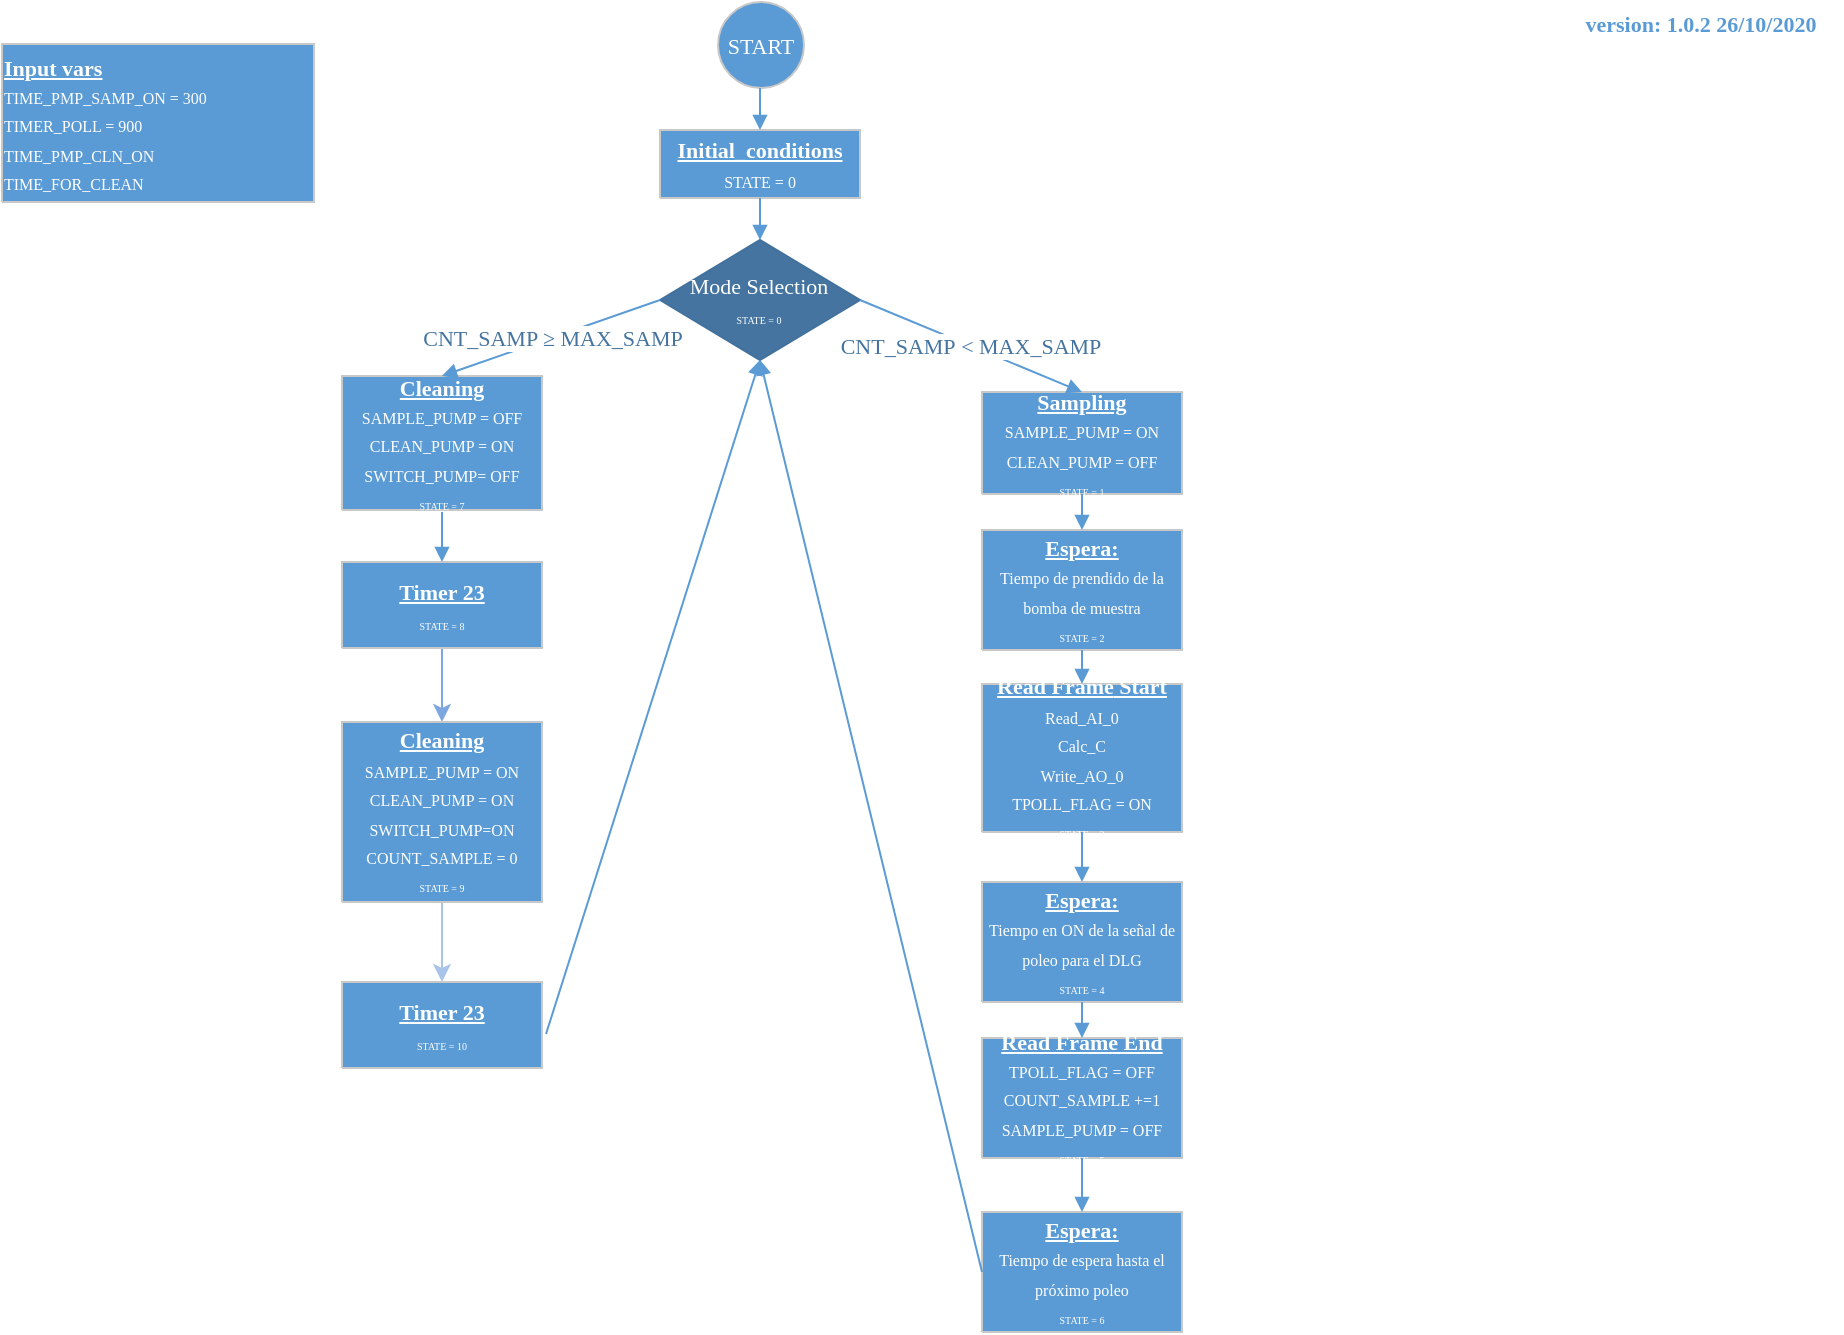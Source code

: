 <mxfile version="14.9.2" type="google"><diagram name="Página-1" id="Página-1"><mxGraphModel dx="1102" dy="525" grid="1" gridSize="10" guides="1" tooltips="1" connect="1" arrows="1" fold="1" page="1" pageScale="1" pageWidth="827" pageHeight="1169" math="0" shadow="0"><root><mxCell id="0"/><mxCell id="1" value="Diagrama de flujo" parent="0"/><mxCell id="3" value="&lt;font style=&quot;font-size:11px;font-family:Calibri;color:#5b9bd5;direction:ltr;letter-spacing:0px;line-height:120%;opacity:1&quot;&gt;&lt;b&gt;version: 1.0.&lt;/b&gt;&lt;/font&gt;&lt;font style=&quot;font-size:11px;font-family:Themed;color:#5b9bd5;direction:ltr;letter-spacing:0px;line-height:120%;opacity:1&quot;&gt;&lt;b&gt;2&lt;/b&gt;&lt;/font&gt;&lt;font style=&quot;font-size:11px;font-family:Themed;color:#5b9bd5;direction:ltr;letter-spacing:0px;line-height:120%;opacity:1&quot;&gt;&lt;b&gt;  &lt;/b&gt;&lt;/font&gt;&lt;font style=&quot;font-size:11px;font-family:Themed;color:#5b9bd5;direction:ltr;letter-spacing:0px;line-height:120%;opacity:1&quot;&gt;&lt;b&gt;26&lt;/b&gt;&lt;/font&gt;&lt;font style=&quot;font-size:11px;font-family:Themed;color:#5b9bd5;direction:ltr;letter-spacing:0px;line-height:120%;opacity:1&quot;&gt;&lt;b&gt;/10/2020&lt;br/&gt;&lt;/b&gt;&lt;/font&gt;" style="verticalAlign=middle;align=center;vsdxID=41;fillColor=none;gradientColor=none;shape=stencil(nZBLDoAgDERP0z3SIyjew0SURgSD+Lu9kMZoXLhwN9O+tukAlrNpJg1SzDH4QW/URgNYgZTkjA4UkwJUgGXng+6DX1zLfmoymdXo17xh5zmRJ6Q42BWCfc2oJfdAr+Yv+AP9Cb7OJ3H/2JG1HNGz/84klThPVCc=);strokeColor=none;spacingTop=-1;spacingBottom=-1;spacingLeft=-1;spacingRight=-1;labelBackgroundColor=none;rounded=0;html=1;whiteSpace=wrap;" parent="1" vertex="1"><mxGeometry x="984" y="63" width="141" height="16" as="geometry"/></mxCell><mxCell id="4" value="&lt;font style=&quot;font-size:11px;font-family:Calibri;color:#feffff;direction:ltr;letter-spacing:0px;line-height:120%;opacity:1&quot;&gt;START&lt;br/&gt;&lt;/font&gt;" style="verticalAlign=middle;align=center;vsdxID=42;fillColor=#5b9bd5;gradientColor=none;shape=stencil(vVFBDgIhDHwNRxKE+IJ1/Ufjll0iLpuCLv5eSDWKevLgbaYznTatMF2cYEGhVUwUjri6IU3C7ITWbp6QXCpImF6YzgbCkcJ5HpgvUJ0VncKlJmTuU7VDqyuzLdM9O4EORaLcaIpa7yNoo75GqSwhuygpJEguzM1UDzSiLGOk9TDec1iKK+LyUf5lsf+tVcDzzNZ5z1961d/fUkr8UtPfAA==);strokeColor=#c8c8c8;spacingTop=-1;spacingBottom=-1;spacingLeft=-1;spacingRight=-1;labelBackgroundColor=none;rounded=0;html=1;whiteSpace=wrap;" parent="1" vertex="1"><mxGeometry x="563" y="60" width="43" height="43" as="geometry"/></mxCell><mxCell id="5" value="&lt;font style=&quot;font-size:11px;font-family:Calibri;color:#feffff;direction:ltr;letter-spacing:0px;line-height:120%;opacity:1&quot;&gt;&lt;u&gt;&lt;b&gt;Initial_conditions&lt;br/&gt;&lt;/b&gt;&lt;/u&gt;&lt;/font&gt;&lt;font style=&quot;font-size:8px;font-family:Themed;color:#feffff;direction:ltr;letter-spacing:0px;line-height:120%;opacity:1&quot;&gt;STATE = &lt;/font&gt;&lt;font style=&quot;font-size:8px;font-family:Themed;color:#feffff;direction:ltr;letter-spacing:0px;line-height:120%;opacity:1&quot;&gt;0&lt;/font&gt;&lt;font style=&quot;font-size:11px;font-family:Themed;color:#feffff;direction:ltr;letter-spacing:0px;line-height:120%;opacity:1&quot;&gt;&lt;br/&gt;&lt;/font&gt;" style="verticalAlign=middle;align=center;vsdxID=43;fillColor=#5b9bd5;gradientColor=none;shape=stencil(nZBLDoAgDERP0z3SIyjew0SURgSD+Lu9kMZoXLhwN9O+tukAlrNpJg1SzDH4QW/URgNYgZTkjA4UkwJUgGXng+6DX1zLfmoymdXo17xh5zmRJ6Q42BWCfc2oJfdAr+Yv+AP9Cb7OJ3H/2JG1HNGz/84klThPVCc=);strokeColor=#c8c8c8;spacingTop=-1;spacingBottom=-1;spacingLeft=-1;spacingRight=-1;labelBackgroundColor=none;rounded=0;html=1;whiteSpace=wrap;" parent="1" vertex="1"><mxGeometry x="534" y="124" width="100" height="34" as="geometry"/></mxCell><mxCell id="6" value="&lt;p style=&quot;align:center;margin-left:0;margin-right:0;margin-top:0px;margin-bottom:0px;text-indent:0;valign:middle;direction:ltr;&quot;&gt;&lt;font style=&quot;font-size:11px;font-family:Calibri;color:#feffff;direction:ltr;letter-spacing:0px;line-height:120%;opacity:1&quot;&gt;&lt;u&gt;&lt;b&gt;Sampling&lt;br/&gt;&lt;/b&gt;&lt;/u&gt;&lt;/font&gt;&lt;/p&gt;&lt;p style=&quot;align:center;margin-left:0;margin-right:0;margin-top:0px;margin-bottom:0px;text-indent:0;valign:middle;direction:ltr;&quot;&gt;&lt;font style=&quot;font-size:8px;font-family:Themed;color:#feffff;direction:ltr;letter-spacing:0px;line-height:120%;opacity:1&quot;&gt;SAMPLE_PUMP &lt;/font&gt;&lt;font style=&quot;font-size:8px;font-family:Themed;color:#feffff;direction:ltr;letter-spacing:0px;line-height:120%;opacity:1&quot;&gt;= ON&lt;br/&gt;CLEAN_PUMP = OFF&lt;/font&gt;&lt;font style=&quot;font-size:8px;font-family:Themed;color:#feffff;direction:ltr;letter-spacing:0px;line-height:120%;opacity:1&quot;&gt;&lt;br/&gt;&lt;/font&gt;&lt;font style=&quot;font-size:5px;font-family:Themed;color:#feffff;direction:ltr;letter-spacing:0px;line-height:120%;opacity:1&quot;&gt;STATE = 1&lt;/font&gt;&lt;font style=&quot;font-size:11px;font-family:Themed;color:#feffff;direction:ltr;letter-spacing:0px;line-height:120%;opacity:1&quot;&gt;&lt;br/&gt;&lt;/font&gt;&lt;/p&gt;" style="verticalAlign=middle;align=center;vsdxID=48;fillColor=#5b9bd5;gradientColor=none;shape=stencil(nZBLDoAgDERP0z3SIyjew0SURgSD+Lu9kMZoXLhwN9O+tukAlrNpJg1SzDH4QW/URgNYgZTkjA4UkwJUgGXng+6DX1zLfmoymdXo17xh5zmRJ6Q42BWCfc2oJfdAr+Yv+AP9Cb7OJ3H/2JG1HNGz/84klThPVCc=);strokeColor=#c8c8c8;spacingTop=-1;spacingBottom=-1;spacingLeft=-1;spacingRight=-1;labelBackgroundColor=none;rounded=0;html=1;whiteSpace=wrap;" parent="1" vertex="1"><mxGeometry x="695" y="255" width="100" height="51" as="geometry"/></mxCell><mxCell id="7" value="&lt;p style=&quot;align:center;margin-left:0;margin-right:0;margin-top:0px;margin-bottom:0px;text-indent:0;valign:middle;direction:ltr;&quot;&gt;&lt;font style=&quot;font-size:11px;font-family:Calibri;color:#feffff;direction:ltr;letter-spacing:0px;line-height:120%;opacity:1&quot;&gt;&lt;u&gt;&lt;b&gt;Espera:&lt;br/&gt;&lt;/b&gt;&lt;/u&gt;&lt;/font&gt;&lt;font style=&quot;font-size:8px;font-family:Themed;color:#feffff;direction:ltr;letter-spacing:0px;line-height:120%;opacity:1&quot;&gt; Tiempo de prendido de la bomba de muestra&lt;/font&gt;&lt;font style=&quot;font-size:11px;font-family:Themed;color:#feffff;direction:ltr;letter-spacing:0px;line-height:120%;opacity:1&quot;&gt;&lt;u&gt;&lt;b&gt;&lt;br/&gt;&lt;/b&gt;&lt;/u&gt;&lt;/font&gt;&lt;/p&gt;&lt;p style=&quot;align:center;margin-left:0;margin-right:0;margin-top:0px;margin-bottom:0px;text-indent:0;valign:middle;direction:ltr;&quot;&gt;&lt;font style=&quot;font-size:5px;font-family:Themed;color:#feffff;direction:ltr;letter-spacing:0px;line-height:120%;opacity:1&quot;&gt;STATE = 2&lt;/font&gt;&lt;font style=&quot;font-size:11px;font-family:Themed;color:#feffff;direction:ltr;letter-spacing:0px;line-height:120%;opacity:1&quot;&gt;&lt;br/&gt;&lt;/font&gt;&lt;/p&gt;" style="verticalAlign=middle;align=center;vsdxID=51;fillColor=#5b9bd5;gradientColor=none;shape=stencil(nZBLDoAgDERP0z3SIyjew0SURgSD+Lu9kMZoXLhwN9O+tukAlrNpJg1SzDH4QW/URgNYgZTkjA4UkwJUgGXng+6DX1zLfmoymdXo17xh5zmRJ6Q42BWCfc2oJfdAr+Yv+AP9Cb7OJ3H/2JG1HNGz/84klThPVCc=);strokeColor=#c8c8c8;spacingTop=-1;spacingBottom=-1;spacingLeft=-1;spacingRight=-1;labelBackgroundColor=none;rounded=0;html=1;whiteSpace=wrap;" parent="1" vertex="1"><mxGeometry x="695" y="324" width="100" height="60" as="geometry"/></mxCell><mxCell id="8" value="&lt;p style=&quot;align:center;margin-left:0;margin-right:0;margin-top:0px;margin-bottom:0px;text-indent:0;valign:middle;direction:ltr;&quot;&gt;&lt;font style=&quot;font-size:11px;font-family:Calibri;color:#feffff;direction:ltr;letter-spacing:0px;line-height:120%;opacity:1&quot;&gt;&lt;u&gt;&lt;b&gt;Read Frame&lt;/b&gt;&lt;/u&gt;&lt;/font&gt;&lt;font style=&quot;font-size:11px;font-family:Themed;color:#feffff;direction:ltr;letter-spacing:0px;line-height:120%;opacity:1&quot;&gt;&lt;u&gt;&lt;b&gt; End&lt;br/&gt;&lt;/b&gt;&lt;/u&gt;&lt;/font&gt;&lt;font style=&quot;font-size:8px;font-family:Themed;color:#feffff;direction:ltr;letter-spacing:0px;line-height:120%;opacity:1&quot;&gt;TPOLL_FL&lt;/font&gt;&lt;font style=&quot;font-size:8px;font-family:Themed;color:#feffff;direction:ltr;letter-spacing:0px;line-height:120%;opacity:1&quot;&gt;AG = &lt;/font&gt;&lt;font style=&quot;font-size:8px;font-family:Themed;color:#feffff;direction:ltr;letter-spacing:0px;line-height:120%;opacity:1&quot;&gt;OFF&lt;/font&gt;&lt;font style=&quot;font-size:11px;font-family:Themed;color:#feffff;direction:ltr;letter-spacing:0px;line-height:120%;opacity:1&quot;&gt;&lt;u&gt;&lt;b&gt;&lt;br/&gt;&lt;/b&gt;&lt;/u&gt;&lt;/font&gt;&lt;/p&gt;&lt;p style=&quot;align:center;margin-left:0;margin-right:0;margin-top:0px;margin-bottom:0px;text-indent:0;valign:middle;direction:ltr;&quot;&gt;&lt;font style=&quot;font-size:8px;font-family:Themed;color:#feffff;direction:ltr;letter-spacing:0px;line-height:120%;opacity:1&quot;&gt;COUNT_SAMPLE +=1&lt;/font&gt;&lt;font style=&quot;font-size:8px;font-family:Themed;color:#feffff;direction:ltr;letter-spacing:0px;line-height:120%;opacity:1&quot;&gt;&lt;br/&gt;SAMPLE_PUMP &lt;/font&gt;&lt;font style=&quot;font-size:8px;font-family:Themed;color:#feffff;direction:ltr;letter-spacing:0px;line-height:120%;opacity:1&quot;&gt;= OFF&lt;/font&gt;&lt;font style=&quot;font-size:8px;font-family:Themed;color:#feffff;direction:ltr;letter-spacing:0px;line-height:120%;opacity:1&quot;&gt;&lt;br/&gt;&lt;/font&gt;&lt;font style=&quot;font-size:5px;font-family:Themed;color:#feffff;direction:ltr;letter-spacing:0px;line-height:120%;opacity:1&quot;&gt;STATE = 5&lt;/font&gt;&lt;font style=&quot;font-size:11px;font-family:Themed;color:#feffff;direction:ltr;letter-spacing:0px;line-height:120%;opacity:1&quot;&gt;&lt;br/&gt;&lt;/font&gt;&lt;/p&gt;" style="verticalAlign=middle;align=center;vsdxID=53;fillColor=#5b9bd5;gradientColor=none;shape=stencil(nZBLDoAgDERP0z3SIyjew0SURgSD+Lu9kMZoXLhwN9O+tukAlrNpJg1SzDH4QW/URgNYgZTkjA4UkwJUgGXng+6DX1zLfmoymdXo17xh5zmRJ6Q42BWCfc2oJfdAr+Yv+AP9Cb7OJ3H/2JG1HNGz/84klThPVCc=);strokeColor=#c8c8c8;spacingTop=-1;spacingBottom=-1;spacingLeft=-1;spacingRight=-1;labelBackgroundColor=none;rounded=0;html=1;whiteSpace=wrap;" parent="1" vertex="1"><mxGeometry x="695" y="578" width="100" height="60" as="geometry"/></mxCell><mxCell id="9" value="&lt;p style=&quot;margin-left: 0 ; margin-right: 0 ; margin-top: 0px ; margin-bottom: 0px ; text-indent: 0 ; direction: ltr&quot;&gt;&lt;font style=&quot;font-size: 11px ; font-family: &amp;#34;calibri&amp;#34; ; color: #feffff ; direction: ltr ; letter-spacing: 0px ; line-height: 120% ; opacity: 1&quot;&gt;&lt;u&gt;&lt;b&gt;Cleaning&lt;br&gt;&lt;/b&gt;&lt;/u&gt;&lt;/font&gt;&lt;/p&gt;&lt;p style=&quot;margin-left: 0 ; margin-right: 0 ; margin-top: 0px ; margin-bottom: 0px ; text-indent: 0 ; direction: ltr&quot;&gt;&lt;font style=&quot;font-size: 8px ; font-family: &amp;#34;themed&amp;#34; ; color: #feffff ; direction: ltr ; letter-spacing: 0px ; line-height: 120% ; opacity: 1&quot;&gt;SAMPLE_PUMP &lt;/font&gt;&lt;font style=&quot;font-size: 8px ; font-family: &amp;#34;themed&amp;#34; ; color: #feffff ; direction: ltr ; letter-spacing: 0px ; line-height: 120% ; opacity: 1&quot;&gt;= OFF&lt;/font&gt;&lt;font style=&quot;font-size: 12px ; font-family: &amp;#34;themed&amp;#34; ; color: #feffff ; direction: ltr ; letter-spacing: 0px ; line-height: 120% ; opacity: 1&quot;&gt;&lt;br&gt;&lt;/font&gt;&lt;font style=&quot;font-size: 8px ; font-family: &amp;#34;themed&amp;#34; ; color: #feffff ; direction: ltr ; letter-spacing: 0px ; line-height: 120% ; opacity: 1&quot;&gt;CLEAN_PUMP = ON&lt;br&gt;SWITCH_PUMP= OFF&lt;/font&gt;&lt;font style=&quot;font-size: 8px ; font-family: &amp;#34;themed&amp;#34; ; color: #feffff ; direction: ltr ; letter-spacing: 0px ; line-height: 120% ; opacity: 1&quot;&gt;&lt;br&gt;&lt;/font&gt;&lt;font style=&quot;font-size: 5px ; font-family: &amp;#34;themed&amp;#34; ; color: #feffff ; direction: ltr ; letter-spacing: 0px ; line-height: 120% ; opacity: 1&quot;&gt;STATE = 7&lt;/font&gt;&lt;font style=&quot;font-size: 11px ; font-family: &amp;#34;themed&amp;#34; ; color: #feffff ; direction: ltr ; letter-spacing: 0px ; line-height: 120% ; opacity: 1&quot;&gt;&lt;br&gt;&lt;/font&gt;&lt;/p&gt;" style="verticalAlign=middle;align=center;vsdxID=62;fillColor=#5b9bd5;gradientColor=none;shape=stencil(nZBLDoAgDERP0z3SIyjew0SURgSD+Lu9kMZoXLhwN9O+tukAlrNpJg1SzDH4QW/URgNYgZTkjA4UkwJUgGXng+6DX1zLfmoymdXo17xh5zmRJ6Q42BWCfc2oJfdAr+Yv+AP9Cb7OJ3H/2JG1HNGz/84klThPVCc=);strokeColor=#c8c8c8;spacingTop=-1;spacingBottom=-1;spacingLeft=-1;spacingRight=-1;labelBackgroundColor=none;rounded=0;html=1;whiteSpace=wrap;" parent="1" vertex="1"><mxGeometry x="375" y="247" width="100" height="67" as="geometry"/></mxCell><mxCell id="AuFY4ljBVazhFBMQQiJf-30" value="" style="edgeStyle=orthogonalEdgeStyle;rounded=0;orthogonalLoop=1;jettySize=auto;html=1;strokeColor=#7EA6E0;" parent="1" source="10" target="AuFY4ljBVazhFBMQQiJf-28" edge="1"><mxGeometry relative="1" as="geometry"/></mxCell><mxCell id="10" value="&lt;p style=&quot;margin-left: 0 ; margin-right: 0 ; margin-top: 0px ; margin-bottom: 0px ; text-indent: 0 ; direction: ltr&quot;&gt;&lt;font style=&quot;font-size: 11px ; font-family: &amp;#34;calibri&amp;#34; ; color: #feffff ; direction: ltr ; letter-spacing: 0px ; line-height: 120% ; opacity: 1&quot;&gt;&lt;u&gt;&lt;b&gt;Timer 23&lt;/b&gt;&lt;/u&gt;&lt;/font&gt;&lt;font style=&quot;font-size: 11px ; font-family: &amp;#34;themed&amp;#34; ; color: #feffff ; direction: ltr ; letter-spacing: 0px ; line-height: 120% ; opacity: 1&quot;&gt;&lt;br&gt;&lt;/font&gt;&lt;/p&gt;&lt;p style=&quot;margin-left: 0 ; margin-right: 0 ; margin-top: 0px ; margin-bottom: 0px ; text-indent: 0 ; direction: ltr&quot;&gt;&lt;font style=&quot;font-size: 5px ; font-family: &amp;#34;themed&amp;#34; ; color: #feffff ; direction: ltr ; letter-spacing: 0px ; line-height: 120% ; opacity: 1&quot;&gt;STATE = 8&lt;/font&gt;&lt;font style=&quot;font-size: 11px ; font-family: &amp;#34;themed&amp;#34; ; color: #feffff ; direction: ltr ; letter-spacing: 0px ; line-height: 120% ; opacity: 1&quot;&gt;&lt;br&gt;&lt;/font&gt;&lt;/p&gt;" style="verticalAlign=middle;align=center;vsdxID=65;fillColor=#5b9bd5;gradientColor=none;shape=stencil(nZBLDoAgDERP0z3SIyjew0SURgSD+Lu9kMZoXLhwN9O+tukAlrNpJg1SzDH4QW/URgNYgZTkjA4UkwJUgGXng+6DX1zLfmoymdXo17xh5zmRJ6Q42BWCfc2oJfdAr+Yv+AP9Cb7OJ3H/2JG1HNGz/84klThPVCc=);strokeColor=#c8c8c8;spacingTop=-1;spacingBottom=-1;spacingLeft=-1;spacingRight=-1;labelBackgroundColor=none;rounded=0;html=1;whiteSpace=wrap;" parent="1" vertex="1"><mxGeometry x="375" y="340" width="100" height="43" as="geometry"/></mxCell><mxCell id="11" style="vsdxID=95;fillColor=#44749f;gradientColor=none;shape=stencil(UzV2Ls5ILEhVNTIoLinKz04tz0wpyVA1dlE1MsrMy0gtyiwBslSNXVWNndPyi1LTi/JL81Ig/IJEkEoQKze/DGRCBUSfAUiHkUElhGcK4bpBVOZk5iGpNEVVikeloQHZpsK0YlWLz1QgA+HFtMycHEgIIcujBwlQCBKcxq4A);strokeColor=#41719c;spacingTop=-1;spacingBottom=-1;spacingLeft=-1;spacingRight=-1;labelBackgroundColor=none;rounded=0;html=1;whiteSpace=wrap;" parent="1" vertex="1"><mxGeometry x="534" y="179" width="100" height="60" as="geometry"/></mxCell><mxCell id="12" value="&lt;font style=&quot;font-size:11px;font-family:Calibri;color:#feffff;direction:ltr;letter-spacing:0px;line-height:120%;opacity:1&quot;&gt;Mode Selection&lt;br/&gt;&lt;/font&gt;&lt;font style=&quot;font-size:5px;font-family:Themed;color:#feffff;direction:ltr;letter-spacing:0px;line-height:120%;opacity:1&quot;&gt;STATE = &lt;/font&gt;&lt;font style=&quot;font-size:5px;font-family:Themed;color:#feffff;direction:ltr;letter-spacing:0px;line-height:120%;opacity:1&quot;&gt;0&lt;/font&gt;&lt;font style=&quot;font-size:11px;font-family:Themed;color:#feffff;direction:ltr;letter-spacing:0px;line-height:120%;opacity:1&quot;&gt;&lt;br/&gt;&lt;/font&gt;" style="text;vsdxID=95;fillColor=none;gradientColor=none;strokeColor=none;spacingTop=-1;spacingBottom=-1;spacingLeft=-1;spacingRight=-1;labelBackgroundColor=none;rounded=0;html=1;whiteSpace=wrap;verticalAlign=middle;align=center;;html=1;" parent="11" vertex="1"><mxGeometry x="8.33" y="7.5" width="83.33" height="45" as="geometry"/></mxCell><mxCell id="13" value="&lt;p style=&quot;align:left;margin-left:0;margin-right:0;margin-top:0px;margin-bottom:0px;text-indent:0;valign:middle;direction:ltr;&quot;&gt;&lt;font style=&quot;font-size:11px;font-family:Calibri;color:#feffff;direction:ltr;letter-spacing:0px;line-height:120%;opacity:1&quot;&gt;&lt;u&gt;&lt;b&gt;Input vars&lt;br/&gt;&lt;/b&gt;&lt;/u&gt;&lt;/font&gt;&lt;font style=&quot;font-size:8px;font-family:Themed;color:#feffff;direction:ltr;letter-spacing:0px;line-height:120%;opacity:1&quot;&gt;TIME_PMP_SAMP_ON &lt;/font&gt;&lt;font style=&quot;font-size:8px;font-family:Themed;color:#feffff;direction:ltr;letter-spacing:0px;line-height:120%;opacity:1&quot;&gt;= 300&lt;/font&gt;&lt;font style=&quot;font-size:8px;font-family:Themed;color:#feffff;direction:ltr;letter-spacing:0px;line-height:120%;opacity:1&quot;&gt;&lt;br/&gt;TIMER_POLL &lt;/font&gt;&lt;font style=&quot;font-size:8px;font-family:Themed;color:#feffff;direction:ltr;letter-spacing:0px;line-height:120%;opacity:1&quot;&gt;= 900&lt;br/&gt;TIME_PMP_CLN_ON&lt;br/&gt;TIME_FOR_CLEAN&lt;/font&gt;&lt;font style=&quot;font-size:11px;font-family:Themed;color:#feffff;direction:ltr;letter-spacing:0px;line-height:120%;opacity:1&quot;&gt;&lt;br/&gt;&lt;/font&gt;&lt;/p&gt;" style="verticalAlign=middle;align=left;vsdxID=100;fillColor=#5b9bd5;gradientColor=none;shape=stencil(nZBLDoAgDERP0z3SIyjew0SURgSD+Lu9kMZoXLhwN9O+tukAlrNpJg1SzDH4QW/URgNYgZTkjA4UkwJUgGXng+6DX1zLfmoymdXo17xh5zmRJ6Q42BWCfc2oJfdAr+Yv+AP9Cb7OJ3H/2JG1HNGz/84klThPVCc=);strokeColor=#c8c8c8;spacingTop=-1;spacingBottom=-1;spacingLeft=-1;spacingRight=-1;labelBackgroundColor=none;rounded=0;html=1;whiteSpace=wrap;" parent="1" vertex="1"><mxGeometry x="205" y="81" width="156" height="79" as="geometry"/></mxCell><mxCell id="14" value="&lt;p style=&quot;align:center;margin-left:0;margin-right:0;margin-top:0px;margin-bottom:0px;text-indent:0;valign:middle;direction:ltr;&quot;&gt;&lt;font style=&quot;font-size:11px;font-family:Calibri;color:#feffff;direction:ltr;letter-spacing:0px;line-height:120%;opacity:1&quot;&gt;&lt;u&gt;&lt;b&gt;Read Frame&lt;/b&gt;&lt;/u&gt;&lt;/font&gt;&lt;font style=&quot;font-size:11px;font-family:Themed;color:#feffff;direction:ltr;letter-spacing:0px;line-height:120%;opacity:1&quot;&gt;&lt;u&gt;&lt;b&gt; Start&lt;br/&gt;&lt;/b&gt;&lt;/u&gt;&lt;/font&gt;&lt;font style=&quot;font-size:8px;font-family:Themed;color:#feffff;direction:ltr;letter-spacing:0px;line-height:120%;opacity:1&quot;&gt;Read_AI_0&lt;br/&gt;Calc_C&lt;br/&gt;&lt;/font&gt;&lt;font style=&quot;font-size:8px;font-family:Themed;color:#feffff;direction:ltr;letter-spacing:0px;line-height:120%;opacity:1&quot;&gt;Write_AO_0&lt;/font&gt;&lt;font style=&quot;font-size:11px;font-family:Themed;color:#feffff;direction:ltr;letter-spacing:0px;line-height:120%;opacity:1&quot;&gt;&lt;u&gt;&lt;b&gt;&lt;br/&gt;&lt;/b&gt;&lt;/u&gt;&lt;/font&gt;&lt;/p&gt;&lt;p style=&quot;align:center;margin-left:0;margin-right:0;margin-top:0px;margin-bottom:0px;text-indent:0;valign:middle;direction:ltr;&quot;&gt;&lt;font style=&quot;font-size:8px;font-family:Themed;color:#feffff;direction:ltr;letter-spacing:0px;line-height:120%;opacity:1&quot;&gt;TPOLL_FL&lt;/font&gt;&lt;font style=&quot;font-size:8px;font-family:Themed;color:#feffff;direction:ltr;letter-spacing:0px;line-height:120%;opacity:1&quot;&gt;AG = ON&lt;br/&gt;&lt;/font&gt;&lt;font style=&quot;font-size:5px;font-family:Themed;color:#feffff;direction:ltr;letter-spacing:0px;line-height:120%;opacity:1&quot;&gt;STATE = 3&lt;/font&gt;&lt;font style=&quot;font-size:11px;font-family:Themed;color:#feffff;direction:ltr;letter-spacing:0px;line-height:120%;opacity:1&quot;&gt;&lt;br/&gt;&lt;/font&gt;&lt;/p&gt;" style="verticalAlign=middle;align=center;vsdxID=101;fillColor=#5b9bd5;gradientColor=none;shape=stencil(nZBLDoAgDERP0z3SIyjew0SURgSD+Lu9kMZoXLhwN9O+tukAlrNpJg1SzDH4QW/URgNYgZTkjA4UkwJUgGXng+6DX1zLfmoymdXo17xh5zmRJ6Q42BWCfc2oJfdAr+Yv+AP9Cb7OJ3H/2JG1HNGz/84klThPVCc=);strokeColor=#c8c8c8;spacingTop=-1;spacingBottom=-1;spacingLeft=-1;spacingRight=-1;labelBackgroundColor=none;rounded=0;html=1;whiteSpace=wrap;" parent="1" vertex="1"><mxGeometry x="695" y="401" width="100" height="74" as="geometry"/></mxCell><mxCell id="15" value="&lt;p style=&quot;align:center;margin-left:0;margin-right:0;margin-top:0px;margin-bottom:0px;text-indent:0;valign:middle;direction:ltr;&quot;&gt;&lt;font style=&quot;font-size:11px;font-family:Calibri;color:#feffff;direction:ltr;letter-spacing:0px;line-height:120%;opacity:1&quot;&gt;&lt;u&gt;&lt;b&gt;Espera:&lt;br/&gt;&lt;/b&gt;&lt;/u&gt;&lt;/font&gt;&lt;font style=&quot;font-size:8px;font-family:Themed;color:#feffff;direction:ltr;letter-spacing:0px;line-height:120%;opacity:1&quot;&gt; Tiempo en ON de la señal de poleo para el DLG&lt;/font&gt;&lt;font style=&quot;font-size:11px;font-family:Themed;color:#feffff;direction:ltr;letter-spacing:0px;line-height:120%;opacity:1&quot;&gt;&lt;u&gt;&lt;b&gt;&lt;br/&gt;&lt;/b&gt;&lt;/u&gt;&lt;/font&gt;&lt;/p&gt;&lt;p style=&quot;align:center;margin-left:0;margin-right:0;margin-top:0px;margin-bottom:0px;text-indent:0;valign:middle;direction:ltr;&quot;&gt;&lt;font style=&quot;font-size:5px;font-family:Themed;color:#feffff;direction:ltr;letter-spacing:0px;line-height:120%;opacity:1&quot;&gt;STATE = 4&lt;/font&gt;&lt;font style=&quot;font-size:11px;font-family:Themed;color:#feffff;direction:ltr;letter-spacing:0px;line-height:120%;opacity:1&quot;&gt;&lt;br/&gt;&lt;/font&gt;&lt;/p&gt;" style="verticalAlign=middle;align=center;vsdxID=106;fillColor=#5b9bd5;gradientColor=none;shape=stencil(nZBLDoAgDERP0z3SIyjew0SURgSD+Lu9kMZoXLhwN9O+tukAlrNpJg1SzDH4QW/URgNYgZTkjA4UkwJUgGXng+6DX1zLfmoymdXo17xh5zmRJ6Q42BWCfc2oJfdAr+Yv+AP9Cb7OJ3H/2JG1HNGz/84klThPVCc=);strokeColor=#c8c8c8;spacingTop=-1;spacingBottom=-1;spacingLeft=-1;spacingRight=-1;labelBackgroundColor=none;rounded=0;html=1;whiteSpace=wrap;" parent="1" vertex="1"><mxGeometry x="695" y="500" width="100" height="60" as="geometry"/></mxCell><mxCell id="16" value="&lt;p style=&quot;align:center;margin-left:0;margin-right:0;margin-top:0px;margin-bottom:0px;text-indent:0;valign:middle;direction:ltr;&quot;&gt;&lt;font style=&quot;font-size:11px;font-family:Calibri;color:#feffff;direction:ltr;letter-spacing:0px;line-height:120%;opacity:1&quot;&gt;&lt;u&gt;&lt;b&gt;Espera:&lt;br/&gt;&lt;/b&gt;&lt;/u&gt;&lt;/font&gt;&lt;font style=&quot;font-size:8px;font-family:Themed;color:#feffff;direction:ltr;letter-spacing:0px;line-height:120%;opacity:1&quot;&gt; Tiempo de espera hasta el próximo poleo&lt;/font&gt;&lt;font style=&quot;font-size:11px;font-family:Themed;color:#feffff;direction:ltr;letter-spacing:0px;line-height:120%;opacity:1&quot;&gt;&lt;u&gt;&lt;b&gt;&lt;br/&gt;&lt;/b&gt;&lt;/u&gt;&lt;/font&gt;&lt;/p&gt;&lt;p style=&quot;align:center;margin-left:0;margin-right:0;margin-top:0px;margin-bottom:0px;text-indent:0;valign:middle;direction:ltr;&quot;&gt;&lt;font style=&quot;font-size:5px;font-family:Themed;color:#feffff;direction:ltr;letter-spacing:0px;line-height:120%;opacity:1&quot;&gt;STATE = 6&lt;/font&gt;&lt;font style=&quot;font-size:11px;font-family:Themed;color:#feffff;direction:ltr;letter-spacing:0px;line-height:120%;opacity:1&quot;&gt;&lt;br/&gt;&lt;/font&gt;&lt;/p&gt;" style="verticalAlign=middle;align=center;vsdxID=111;fillColor=#5b9bd5;gradientColor=none;shape=stencil(nZBLDoAgDERP0z3SIyjew0SURgSD+Lu9kMZoXLhwN9O+tukAlrNpJg1SzDH4QW/URgNYgZTkjA4UkwJUgGXng+6DX1zLfmoymdXo17xh5zmRJ6Q42BWCfc2oJfdAr+Yv+AP9Cb7OJ3H/2JG1HNGz/84klThPVCc=);strokeColor=#c8c8c8;spacingTop=-1;spacingBottom=-1;spacingLeft=-1;spacingRight=-1;labelBackgroundColor=none;rounded=0;html=1;whiteSpace=wrap;" parent="1" vertex="1"><mxGeometry x="695" y="665" width="100" height="60" as="geometry"/></mxCell><mxCell id="AuFY4ljBVazhFBMQQiJf-31" value="" style="edgeStyle=orthogonalEdgeStyle;rounded=0;orthogonalLoop=1;jettySize=auto;html=1;strokeColor=#A9C4EB;" parent="1" source="AuFY4ljBVazhFBMQQiJf-28" target="AuFY4ljBVazhFBMQQiJf-29" edge="1"><mxGeometry relative="1" as="geometry"/></mxCell><mxCell id="AuFY4ljBVazhFBMQQiJf-28" value="&lt;p style=&quot;margin-left: 0 ; margin-right: 0 ; margin-top: 0px ; margin-bottom: 0px ; text-indent: 0 ; direction: ltr&quot;&gt;&lt;font style=&quot;font-size: 11px ; font-family: &amp;#34;calibri&amp;#34; ; color: #feffff ; direction: ltr ; letter-spacing: 0px ; line-height: 120% ; opacity: 1&quot;&gt;&lt;u&gt;&lt;b&gt;Cleaning&lt;br&gt;&lt;/b&gt;&lt;/u&gt;&lt;/font&gt;&lt;/p&gt;&lt;p style=&quot;margin-left: 0 ; margin-right: 0 ; margin-top: 0px ; margin-bottom: 0px ; text-indent: 0 ; direction: ltr&quot;&gt;&lt;font style=&quot;font-size: 8px ; font-family: &amp;#34;themed&amp;#34; ; color: #feffff ; direction: ltr ; letter-spacing: 0px ; line-height: 120% ; opacity: 1&quot;&gt;SAMPLE_PUMP &lt;/font&gt;&lt;font style=&quot;font-size: 8px ; font-family: &amp;#34;themed&amp;#34; ; color: #feffff ; direction: ltr ; letter-spacing: 0px ; line-height: 120% ; opacity: 1&quot;&gt;= ON&lt;/font&gt;&lt;font style=&quot;font-size: 12px ; font-family: &amp;#34;themed&amp;#34; ; color: #feffff ; direction: ltr ; letter-spacing: 0px ; line-height: 120% ; opacity: 1&quot;&gt;&lt;br&gt;&lt;/font&gt;&lt;font style=&quot;font-size: 8px ; font-family: &amp;#34;themed&amp;#34; ; color: #feffff ; direction: ltr ; letter-spacing: 0px ; line-height: 120% ; opacity: 1&quot;&gt;CLEAN_PUMP = ON&lt;/font&gt;&lt;/p&gt;&lt;p style=&quot;margin-left: 0 ; margin-right: 0 ; margin-top: 0px ; margin-bottom: 0px ; text-indent: 0 ; direction: ltr&quot;&gt;&lt;font style=&quot;font-size: 8px ; font-family: &amp;#34;themed&amp;#34; ; color: #feffff ; direction: ltr ; letter-spacing: 0px ; line-height: 120% ; opacity: 1&quot;&gt;SWITCH_PUMP=ON&lt;br&gt;COUNT_SAMPLE = 0&lt;/font&gt;&lt;font style=&quot;font-size: 8px ; font-family: &amp;#34;themed&amp;#34; ; color: #feffff ; direction: ltr ; letter-spacing: 0px ; line-height: 120% ; opacity: 1&quot;&gt;&lt;br&gt;&lt;/font&gt;&lt;font style=&quot;font-size: 5px ; font-family: &amp;#34;themed&amp;#34; ; color: #feffff ; direction: ltr ; letter-spacing: 0px ; line-height: 120% ; opacity: 1&quot;&gt;STATE = 9&lt;/font&gt;&lt;font style=&quot;font-size: 11px ; font-family: &amp;#34;themed&amp;#34; ; color: #feffff ; direction: ltr ; letter-spacing: 0px ; line-height: 120% ; opacity: 1&quot;&gt;&lt;br&gt;&lt;/font&gt;&lt;/p&gt;" style="verticalAlign=middle;align=center;vsdxID=62;fillColor=#5b9bd5;gradientColor=none;shape=stencil(nZBLDoAgDERP0z3SIyjew0SURgSD+Lu9kMZoXLhwN9O+tukAlrNpJg1SzDH4QW/URgNYgZTkjA4UkwJUgGXng+6DX1zLfmoymdXo17xh5zmRJ6Q42BWCfc2oJfdAr+Yv+AP9Cb7OJ3H/2JG1HNGz/84klThPVCc=);strokeColor=#c8c8c8;spacingTop=-1;spacingBottom=-1;spacingLeft=-1;spacingRight=-1;labelBackgroundColor=none;rounded=0;html=1;whiteSpace=wrap;" parent="1" vertex="1"><mxGeometry x="375" y="420" width="100" height="90" as="geometry"/></mxCell><mxCell id="AuFY4ljBVazhFBMQQiJf-29" value="&lt;p style=&quot;margin-left: 0 ; margin-right: 0 ; margin-top: 0px ; margin-bottom: 0px ; text-indent: 0 ; direction: ltr&quot;&gt;&lt;font style=&quot;font-size: 11px ; font-family: &amp;#34;calibri&amp;#34; ; color: #feffff ; direction: ltr ; letter-spacing: 0px ; line-height: 120% ; opacity: 1&quot;&gt;&lt;u&gt;&lt;b&gt;Timer 23&lt;/b&gt;&lt;/u&gt;&lt;/font&gt;&lt;font style=&quot;font-size: 11px ; font-family: &amp;#34;themed&amp;#34; ; color: #feffff ; direction: ltr ; letter-spacing: 0px ; line-height: 120% ; opacity: 1&quot;&gt;&lt;br&gt;&lt;/font&gt;&lt;/p&gt;&lt;p style=&quot;margin-left: 0 ; margin-right: 0 ; margin-top: 0px ; margin-bottom: 0px ; text-indent: 0 ; direction: ltr&quot;&gt;&lt;font style=&quot;font-size: 5px ; font-family: &amp;#34;themed&amp;#34; ; color: #feffff ; direction: ltr ; letter-spacing: 0px ; line-height: 120% ; opacity: 1&quot;&gt;STATE = 10&lt;/font&gt;&lt;font style=&quot;font-size: 11px ; font-family: &amp;#34;themed&amp;#34; ; color: #feffff ; direction: ltr ; letter-spacing: 0px ; line-height: 120% ; opacity: 1&quot;&gt;&lt;br&gt;&lt;/font&gt;&lt;/p&gt;" style="verticalAlign=middle;align=center;vsdxID=65;fillColor=#5b9bd5;gradientColor=none;shape=stencil(nZBLDoAgDERP0z3SIyjew0SURgSD+Lu9kMZoXLhwN9O+tukAlrNpJg1SzDH4QW/URgNYgZTkjA4UkwJUgGXng+6DX1zLfmoymdXo17xh5zmRJ6Q42BWCfc2oJfdAr+Yv+AP9Cb7OJ3H/2JG1HNGz/84klThPVCc=);strokeColor=#c8c8c8;spacingTop=-1;spacingBottom=-1;spacingLeft=-1;spacingRight=-1;labelBackgroundColor=none;rounded=0;html=1;whiteSpace=wrap;" parent="1" vertex="1"><mxGeometry x="375" y="550" width="100" height="43" as="geometry"/></mxCell><mxCell id="2" value="Conector" parent="0"/><mxCell id="17" style="vsdxID=113;edgeStyle=none;startArrow=none;endArrow=block;startSize=5;endSize=5;strokeColor=#5b9bd5;spacingTop=0;spacingBottom=0;spacingLeft=0;spacingRight=0;verticalAlign=middle;html=1;labelBackgroundColor=#ffffff;rounded=0;exitX=0;exitY=0.5;exitDx=0;exitDy=0;exitPerimeter=0;entryX=0.5;entryY=1;entryDx=0;entryDy=0;entryPerimeter=0;" parent="2" source="16" target="11" edge="1"><mxGeometry relative="1" as="geometry"><Array as="points"/></mxGeometry></mxCell><mxCell id="18" style="vsdxID=112;edgeStyle=none;startArrow=none;endArrow=block;startSize=5;endSize=5;strokeColor=#5b9bd5;spacingTop=0;spacingBottom=0;spacingLeft=0;spacingRight=0;verticalAlign=middle;html=1;labelBackgroundColor=#ffffff;rounded=0;exitX=0.5;exitY=1;exitDx=0;exitDy=0;exitPerimeter=0;entryX=0.5;entryY=0;entryDx=0;entryDy=0;entryPerimeter=0;" parent="2" source="8" target="16" edge="1"><mxGeometry relative="1" as="geometry"><mxPoint x="10" as="offset"/><Array as="points"/></mxGeometry></mxCell><mxCell id="19" style="vsdxID=108;edgeStyle=none;startArrow=none;endArrow=block;startSize=5;endSize=5;strokeColor=#5b9bd5;spacingTop=0;spacingBottom=0;spacingLeft=0;spacingRight=0;verticalAlign=middle;html=1;labelBackgroundColor=#ffffff;rounded=0;exitX=0.5;exitY=1;exitDx=0;exitDy=0;exitPerimeter=0;entryX=0.5;entryY=0;entryDx=0;entryDy=0;entryPerimeter=0;" parent="2" source="15" target="8" edge="1"><mxGeometry relative="1" as="geometry"><mxPoint x="10" as="offset"/><Array as="points"/></mxGeometry></mxCell><mxCell id="20" style="vsdxID=107;edgeStyle=none;startArrow=none;endArrow=block;startSize=5;endSize=5;strokeColor=#5b9bd5;spacingTop=0;spacingBottom=0;spacingLeft=0;spacingRight=0;verticalAlign=middle;html=1;labelBackgroundColor=#ffffff;rounded=0;exitX=0.5;exitY=1;exitDx=0;exitDy=0;exitPerimeter=0;entryX=0.5;entryY=0;entryDx=0;entryDy=0;entryPerimeter=0;" parent="2" source="14" target="15" edge="1"><mxGeometry relative="1" as="geometry"><mxPoint x="10" as="offset"/><Array as="points"/></mxGeometry></mxCell><mxCell id="21" style="vsdxID=98;edgeStyle=none;startArrow=none;endArrow=block;startSize=5;endSize=5;strokeColor=#5b9bd5;spacingTop=0;spacingBottom=0;spacingLeft=0;spacingRight=0;verticalAlign=middle;html=1;labelBackgroundColor=#ffffff;rounded=0;exitX=1.02;exitY=0.605;exitDx=0;exitDy=0;exitPerimeter=0;entryX=0.5;entryY=1;entryDx=0;entryDy=0;entryPerimeter=0;" parent="2" source="AuFY4ljBVazhFBMQQiJf-29" target="11" edge="1"><mxGeometry relative="1" as="geometry"><Array as="points"/></mxGeometry></mxCell><mxCell id="22" style="vsdxID=66;edgeStyle=none;startArrow=none;endArrow=block;startSize=5;endSize=5;strokeColor=#5b9bd5;spacingTop=0;spacingBottom=0;spacingLeft=0;spacingRight=0;verticalAlign=middle;html=1;labelBackgroundColor=#ffffff;rounded=0;exitX=0.5;exitY=1.015;exitDx=0;exitDy=0;exitPerimeter=0;entryX=0.5;entryY=0;entryDx=0;entryDy=0;entryPerimeter=0;" parent="2" source="9" target="10" edge="1"><mxGeometry relative="1" as="geometry"><mxPoint x="10" y="-1" as="offset"/><Array as="points"/></mxGeometry></mxCell><mxCell id="23" value="&lt;font style=&quot;font-size:11px;font-family:Calibri;color:#44749f;direction:ltr;letter-spacing:0px;line-height:120%;opacity:1&quot;&gt;CNT_SAMP &lt;/font&gt;&lt;font style=&quot;font-size:11px;font-family:Themed;color:#44749f;direction:ltr;letter-spacing:0px;line-height:120%;opacity:1&quot;&gt;≥&lt;/font&gt;&lt;font style=&quot;font-size:11px;font-family:Themed;color:#44749f;direction:ltr;letter-spacing:0px;line-height:120%;opacity:1&quot;&gt; &lt;/font&gt;&lt;font style=&quot;font-size:11px;font-family:Themed;color:#44749f;direction:ltr;letter-spacing:0px;line-height:120%;opacity:1&quot;&gt;MAX_SAMP&lt;/font&gt;&lt;font style=&quot;font-size:11px;font-family:Themed;color:#44749f;direction:ltr;letter-spacing:0px;line-height:120%;opacity:1&quot;&gt;&lt;br/&gt;&lt;/font&gt;" style="vsdxID=63;edgeStyle=none;startArrow=none;endArrow=block;startSize=5;endSize=5;strokeColor=#5b9bd5;spacingTop=0;spacingBottom=0;spacingLeft=0;spacingRight=0;verticalAlign=middle;html=1;labelBackgroundColor=#ffffff;rounded=0;align=center;exitX=0;exitY=0.5;exitDx=0;exitDy=0;exitPerimeter=0;entryX=0.5;entryY=0;entryDx=0;entryDy=0;entryPerimeter=0;" parent="2" source="11" target="9" edge="1"><mxGeometry relative="1" as="geometry"><Array as="points"/></mxGeometry></mxCell><mxCell id="24" style="vsdxID=54;edgeStyle=none;startArrow=none;endArrow=block;startSize=5;endSize=5;strokeColor=#5b9bd5;spacingTop=0;spacingBottom=0;spacingLeft=0;spacingRight=0;verticalAlign=middle;html=1;labelBackgroundColor=#ffffff;rounded=0;exitX=0.5;exitY=1;exitDx=0;exitDy=0;exitPerimeter=0;entryX=0.5;entryY=0;entryDx=0;entryDy=0;entryPerimeter=0;" parent="2" source="7" target="14" edge="1"><mxGeometry relative="1" as="geometry"><mxPoint x="10" y="-1" as="offset"/><Array as="points"/></mxGeometry></mxCell><mxCell id="25" style="vsdxID=45;edgeStyle=none;startArrow=none;endArrow=block;startSize=5;endSize=5;strokeColor=#5b9bd5;spacingTop=0;spacingBottom=0;spacingLeft=0;spacingRight=0;verticalAlign=middle;html=1;labelBackgroundColor=#ffffff;rounded=0;exitX=0.488;exitY=1;exitDx=0;exitDy=0;exitPerimeter=0;entryX=0.5;entryY=0;entryDx=0;entryDy=0;entryPerimeter=0;" parent="2" source="4" target="5" edge="1"><mxGeometry relative="1" as="geometry"><mxPoint x="10" y="-1" as="offset"/><Array as="points"/></mxGeometry></mxCell><mxCell id="26" style="vsdxID=47;edgeStyle=none;startArrow=none;endArrow=block;startSize=5;endSize=5;strokeColor=#5b9bd5;spacingTop=0;spacingBottom=0;spacingLeft=0;spacingRight=0;verticalAlign=middle;html=1;labelBackgroundColor=#ffffff;rounded=0;exitX=0.5;exitY=1;exitDx=0;exitDy=0;exitPerimeter=0;entryX=0.5;entryY=0;entryDx=0;entryDy=0;entryPerimeter=0;" parent="2" source="5" target="11" edge="1"><mxGeometry relative="1" as="geometry"><mxPoint x="10" y="-1" as="offset"/><Array as="points"/></mxGeometry></mxCell><mxCell id="27" value="&lt;font style=&quot;font-size:11px;font-family:Calibri;color:#44749f;direction:ltr;letter-spacing:0px;line-height:120%;opacity:1&quot;&gt;CNT_SAMP&lt;/font&gt;&lt;font style=&quot;font-size:11px;font-family:Themed;color:#44749f;direction:ltr;letter-spacing:0px;line-height:120%;opacity:1&quot;&gt; &lt;/font&gt;&lt;font style=&quot;font-size:11px;font-family:Themed;color:#44749f;direction:ltr;letter-spacing:0px;line-height:120%;opacity:1&quot;&gt;&amp;lt;&lt;/font&gt;&lt;font style=&quot;font-size:11px;font-family:Themed;color:#44749f;direction:ltr;letter-spacing:0px;line-height:120%;opacity:1&quot;&gt; &lt;/font&gt;&lt;font style=&quot;font-size:11px;font-family:Themed;color:#44749f;direction:ltr;letter-spacing:0px;line-height:120%;opacity:1&quot;&gt;MAX_SAMP&lt;br/&gt;&lt;/font&gt;" style="vsdxID=49;edgeStyle=none;startArrow=none;endArrow=block;startSize=5;endSize=5;strokeColor=#5b9bd5;spacingTop=0;spacingBottom=0;spacingLeft=0;spacingRight=0;verticalAlign=middle;html=1;labelBackgroundColor=#ffffff;rounded=0;align=center;exitX=1;exitY=0.5;exitDx=0;exitDy=0;exitPerimeter=0;entryX=0.5;entryY=0;entryDx=0;entryDy=0;entryPerimeter=0;" parent="2" source="11" target="6" edge="1"><mxGeometry relative="1" as="geometry"><Array as="points"/></mxGeometry></mxCell><mxCell id="28" style="vsdxID=52;edgeStyle=none;startArrow=none;endArrow=block;startSize=5;endSize=5;strokeColor=#5b9bd5;spacingTop=0;spacingBottom=0;spacingLeft=0;spacingRight=0;verticalAlign=middle;html=1;labelBackgroundColor=#ffffff;rounded=0;exitX=0.5;exitY=1;exitDx=0;exitDy=0;exitPerimeter=0;entryX=0.5;entryY=0;entryDx=0;entryDy=0;entryPerimeter=0;" parent="2" source="6" target="7" edge="1"><mxGeometry relative="1" as="geometry"><mxPoint x="10" y="-1" as="offset"/><Array as="points"/></mxGeometry></mxCell></root></mxGraphModel></diagram></mxfile>
